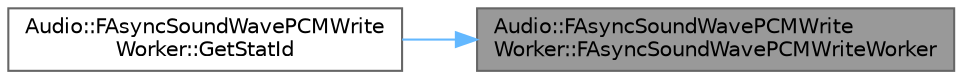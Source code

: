 digraph "Audio::FAsyncSoundWavePCMWriteWorker::FAsyncSoundWavePCMWriteWorker"
{
 // INTERACTIVE_SVG=YES
 // LATEX_PDF_SIZE
  bgcolor="transparent";
  edge [fontname=Helvetica,fontsize=10,labelfontname=Helvetica,labelfontsize=10];
  node [fontname=Helvetica,fontsize=10,shape=box,height=0.2,width=0.4];
  rankdir="RL";
  Node1 [id="Node000001",label="Audio::FAsyncSoundWavePCMWrite\lWorker::FAsyncSoundWavePCMWriteWorker",height=0.2,width=0.4,color="gray40", fillcolor="grey60", style="filled", fontcolor="black",tooltip=" "];
  Node1 -> Node2 [id="edge1_Node000001_Node000002",dir="back",color="steelblue1",style="solid",tooltip=" "];
  Node2 [id="Node000002",label="Audio::FAsyncSoundWavePCMWrite\lWorker::GetStatId",height=0.2,width=0.4,color="grey40", fillcolor="white", style="filled",URL="$da/d79/classAudio_1_1FAsyncSoundWavePCMWriteWorker.html#a1632a23868d95821ddddc788e581b178",tooltip=" "];
}
